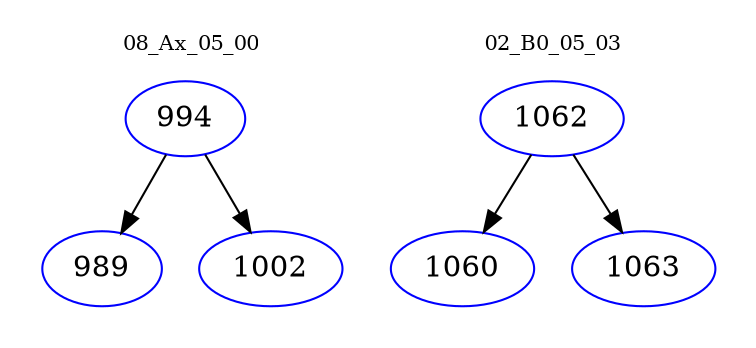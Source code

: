 digraph{
subgraph cluster_0 {
color = white
label = "08_Ax_05_00";
fontsize=10;
T0_994 [label="994", color="blue"]
T0_994 -> T0_989 [color="black"]
T0_989 [label="989", color="blue"]
T0_994 -> T0_1002 [color="black"]
T0_1002 [label="1002", color="blue"]
}
subgraph cluster_1 {
color = white
label = "02_B0_05_03";
fontsize=10;
T1_1062 [label="1062", color="blue"]
T1_1062 -> T1_1060 [color="black"]
T1_1060 [label="1060", color="blue"]
T1_1062 -> T1_1063 [color="black"]
T1_1063 [label="1063", color="blue"]
}
}

